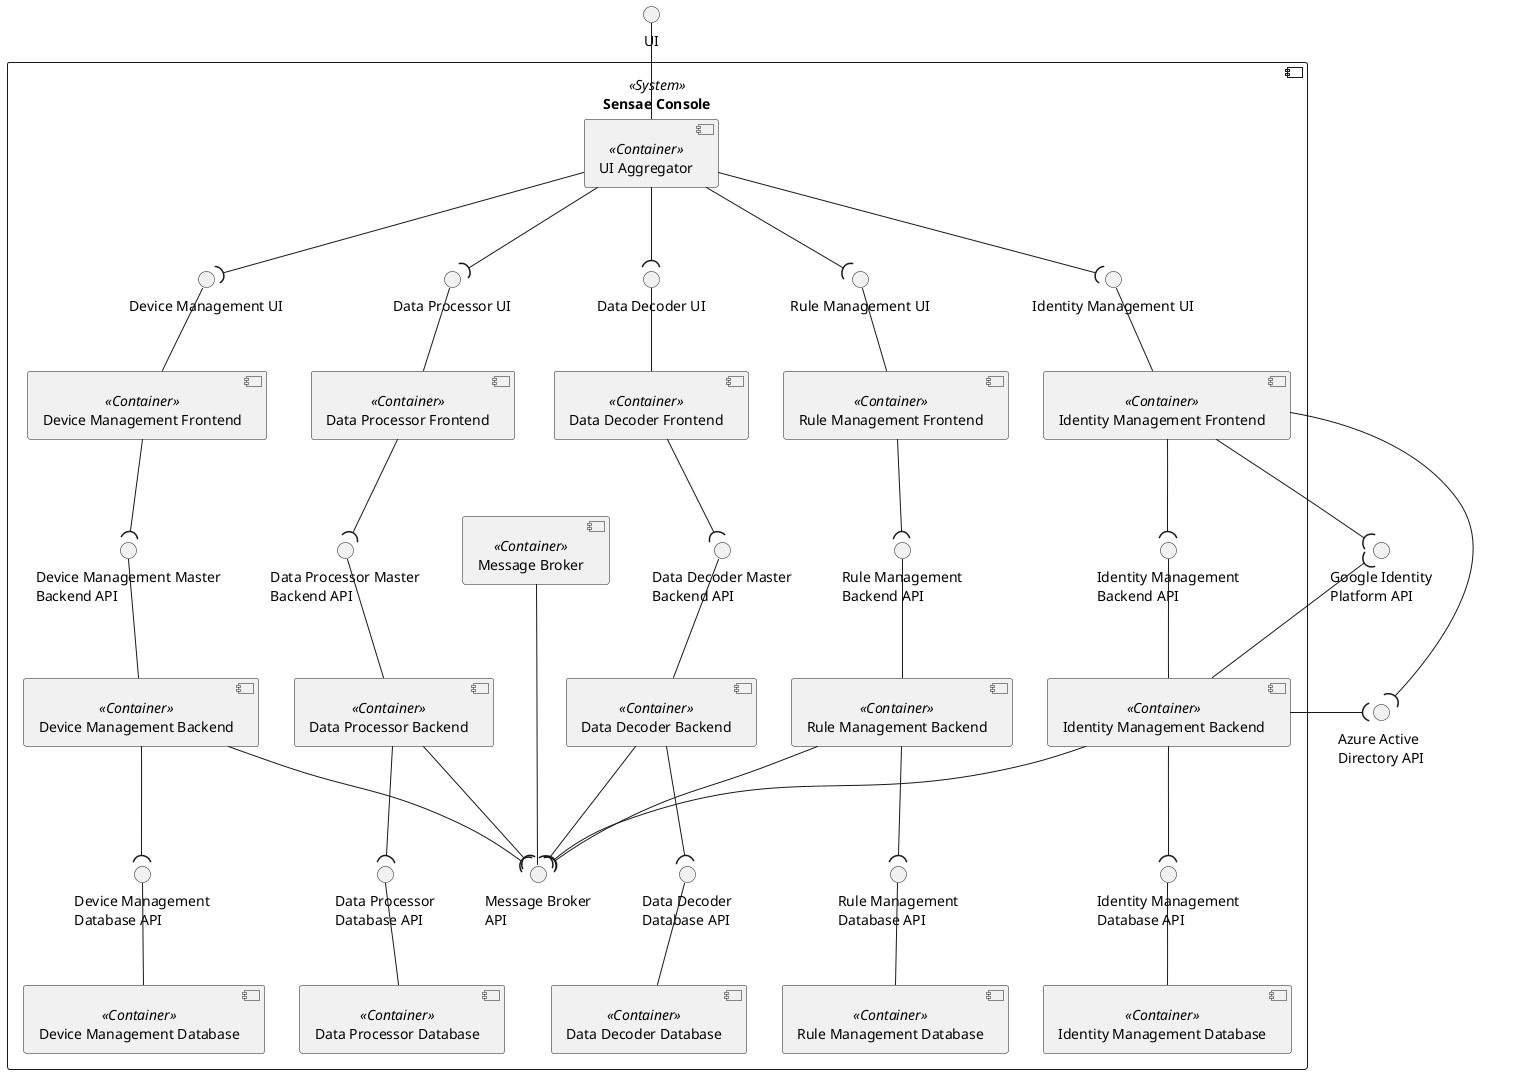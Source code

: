 @startuml configuration

skinparam sequenceMessageAlign center
skinparam Shadowing false
skinparam componentStyle uml2
skinparam packageStyle rectangle

interface "UI" as UI

interface "Azure Active\nDirectory API" as AUTH_ENDPOINT
interface "Google Identity\nPlatform API" as GOOGLE_ENDPOINT

component "Sensae Console" <<System>> {
    component "UI Aggregator" as UIAG <<Container>>

    component "Device Management Frontend" as DRF <<Container>>
    component "Data Processor Frontend" as DPF <<Container>>
    component "Data Decoder Frontend" as DDF <<Container>>
    component "Identity Management Frontend" as IAMF <<Container>>
    component "Rule Management Frontend" as RULE_MAN_FRONT <<Container>>

    interface "Device Management UI" as DRF_API
    interface "Data Processor UI" as DPF_API
    interface "Data Decoder UI" as DDF_API
    interface "Identity Management UI" as IAMF_API
    interface "Rule Management UI" as RULE_MAN_FRONT_API

    DRF_API -- DRF
    DPF_API -- DPF
    DDF_API -- DDF
    IAMF_API -- IAMF
    RULE_MAN_FRONT_API -- RULE_MAN_FRONT

    UIAG --( DRF_API
    UIAG --( DPF_API
    UIAG --( DDF_API
    UIAG --( IAMF_API
    UIAG --( RULE_MAN_FRONT_API

    component "Message Broker" as MB <<Container>>

    component "Device Management Backend" as DRB <<Container>>
    component "Data Processor Backend" as DPB <<Container>>
    component "Data Decoder Backend" as DDB <<Container>>
    component "Device Management Database" as DRDB <<Container>>
    component "Data Processor Database" as DPDB <<Container>>
    component "Data Decoder Database" as DDDB <<Container>>
    component "Identity Management Database" as IAMDB <<Container>>
    component "Identity Management Backend" as IAMB <<Container>>

    component "Rule Management Backend" as RULE_MAN_BACK <<Container>>
    component "Rule Management Database" as RULE_MAN_DB <<Container>>

    interface "Message Broker\nAPI" as MB_API
    interface "Device Management Master\nBackend API" as DRB_API
    interface "Data Processor Master\nBackend API" as DPB_API
    interface "Data Decoder Master\nBackend API" as DDMB_API
    interface "Device Management\nDatabase API" as DRDB_API
    interface "Data Processor\nDatabase API" as DPDB_API
    interface "Data Decoder\nDatabase API" as DDDB_API
    interface "Identity Management\nDatabase API" as IAMDB_API
    interface "Identity Management\nBackend API" as IAMB_API
    interface "Rule Management\nBackend API" as RULE_MAN_BACK_API
    interface "Rule Management\nDatabase API" as RULE_MAN_DB_API

    RULE_MAN_BACK --( RULE_MAN_DB_API
    DPB_API -- DPB
    DDMB_API -- DDB
    DRB_API -- DRB
    DRDB_API -- DRDB
    DPDB_API -- DPDB
    DDDB_API -- DDDB
    IAMDB_API -- IAMDB
    RULE_MAN_BACK_API -- RULE_MAN_BACK
    IAMB_API -- IAMB
    UI -- UIAG
    RULE_MAN_DB_API -- RULE_MAN_DB
    DRB --( DRDB_API
    DPB --( DPDB_API
    DDB --( DDDB_API
    IAMB --( IAMDB_API
    DPF --( DPB_API
    DDF --( DDMB_API
    DRF --( DRB_API
    IAMF --( IAMB_API
    RULE_MAN_FRONT --( RULE_MAN_BACK_API

    DRB --( MB_API
    DPB --( MB_API
    DDB --( MB_API
    IAMB --( MB_API
    RULE_MAN_BACK --( MB_API

    IAMF --( AUTH_ENDPOINT
    AUTH_ENDPOINT )-- IAMB
    IAMF --( GOOGLE_ENDPOINT
    GOOGLE_ENDPOINT )-- IAMB

    MB --- MB_API

    GOOGLE_ENDPOINT -[hidden]- AUTH_ENDPOINT

}

@enduml
